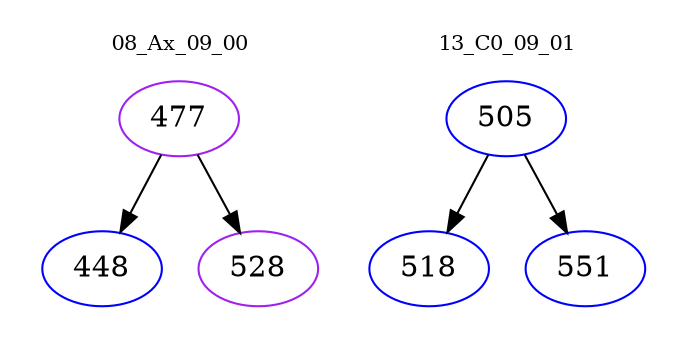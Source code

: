digraph{
subgraph cluster_0 {
color = white
label = "08_Ax_09_00";
fontsize=10;
T0_477 [label="477", color="purple"]
T0_477 -> T0_448 [color="black"]
T0_448 [label="448", color="blue"]
T0_477 -> T0_528 [color="black"]
T0_528 [label="528", color="purple"]
}
subgraph cluster_1 {
color = white
label = "13_C0_09_01";
fontsize=10;
T1_505 [label="505", color="blue"]
T1_505 -> T1_518 [color="black"]
T1_518 [label="518", color="blue"]
T1_505 -> T1_551 [color="black"]
T1_551 [label="551", color="blue"]
}
}
